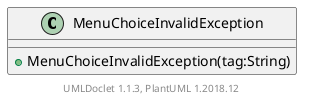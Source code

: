 @startuml

    class MenuChoiceInvalidException [[../sg/edu/ntu/scse/cz2002/ui/MenuChoiceInvalidException.html]] {
        +MenuChoiceInvalidException(tag:String)
    }


    center footer UMLDoclet 1.1.3, PlantUML 1.2018.12
@enduml
